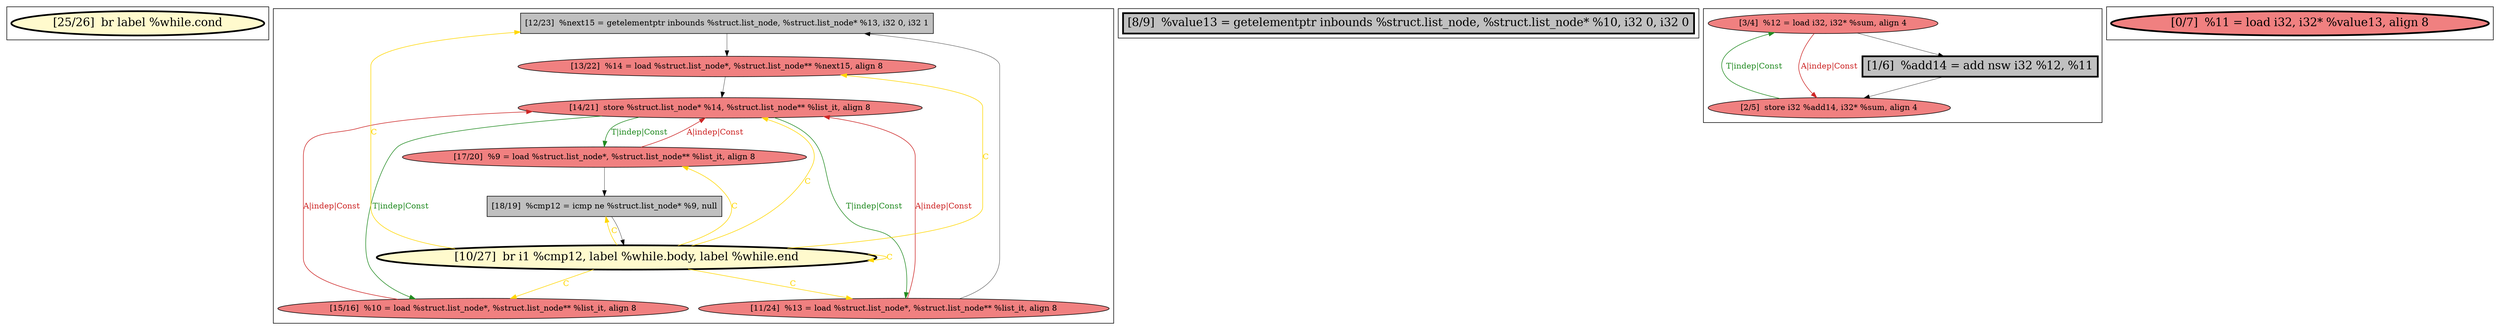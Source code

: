 
digraph G {





subgraph cluster4 {


node831 [penwidth=3.0,fontsize=20,fillcolor=lemonchiffon,label="[25/26]  br label %while.cond",shape=ellipse,style=filled ]



}

subgraph cluster3 {


node830 [fillcolor=grey,label="[12/23]  %next15 = getelementptr inbounds %struct.list_node, %struct.list_node* %13, i32 0, i32 1",shape=rectangle,style=filled ]
node829 [fillcolor=lightcoral,label="[13/22]  %14 = load %struct.list_node*, %struct.list_node** %next15, align 8",shape=ellipse,style=filled ]
node824 [fillcolor=grey,label="[18/19]  %cmp12 = icmp ne %struct.list_node* %9, null",shape=rectangle,style=filled ]
node823 [fillcolor=lightcoral,label="[15/16]  %10 = load %struct.list_node*, %struct.list_node** %list_it, align 8",shape=ellipse,style=filled ]
node827 [fillcolor=lightcoral,label="[14/21]  store %struct.list_node* %14, %struct.list_node** %list_it, align 8",shape=ellipse,style=filled ]
node825 [fillcolor=lightcoral,label="[11/24]  %13 = load %struct.list_node*, %struct.list_node** %list_it, align 8",shape=ellipse,style=filled ]
node828 [fillcolor=lightcoral,label="[17/20]  %9 = load %struct.list_node*, %struct.list_node** %list_it, align 8",shape=ellipse,style=filled ]
node826 [penwidth=3.0,fontsize=20,fillcolor=lemonchiffon,label="[10/27]  br i1 %cmp12, label %while.body, label %while.end",shape=ellipse,style=filled ]

node828->node827 [style=solid,color=firebrick3,label="A|indep|Const",penwidth=1.0,fontcolor=firebrick3 ]
node826->node829 [style=solid,color=gold,label="C",penwidth=1.0,fontcolor=gold ]
node825->node830 [style=solid,color=black,label="",penwidth=0.5,fontcolor=black ]
node826->node830 [style=solid,color=gold,label="C",penwidth=1.0,fontcolor=gold ]
node827->node828 [style=solid,color=forestgreen,label="T|indep|Const",penwidth=1.0,fontcolor=forestgreen ]
node826->node827 [style=solid,color=gold,label="C",penwidth=1.0,fontcolor=gold ]
node826->node823 [style=solid,color=gold,label="C",penwidth=1.0,fontcolor=gold ]
node830->node829 [style=solid,color=black,label="",penwidth=0.5,fontcolor=black ]
node827->node825 [style=solid,color=forestgreen,label="T|indep|Const",penwidth=1.0,fontcolor=forestgreen ]
node827->node823 [style=solid,color=forestgreen,label="T|indep|Const",penwidth=1.0,fontcolor=forestgreen ]
node826->node824 [style=solid,color=gold,label="C",penwidth=1.0,fontcolor=gold ]
node826->node828 [style=solid,color=gold,label="C",penwidth=1.0,fontcolor=gold ]
node826->node826 [style=solid,color=gold,label="C",penwidth=1.0,fontcolor=gold ]
node828->node824 [style=solid,color=black,label="",penwidth=0.5,fontcolor=black ]
node824->node826 [style=solid,color=black,label="",penwidth=0.5,fontcolor=black ]
node829->node827 [style=solid,color=black,label="",penwidth=0.5,fontcolor=black ]
node825->node827 [style=solid,color=firebrick3,label="A|indep|Const",penwidth=1.0,fontcolor=firebrick3 ]
node823->node827 [style=solid,color=firebrick3,label="A|indep|Const",penwidth=1.0,fontcolor=firebrick3 ]
node826->node825 [style=solid,color=gold,label="C",penwidth=1.0,fontcolor=gold ]


}

subgraph cluster2 {


node822 [penwidth=3.0,fontsize=20,fillcolor=grey,label="[8/9]  %value13 = getelementptr inbounds %struct.list_node, %struct.list_node* %10, i32 0, i32 0",shape=rectangle,style=filled ]



}

subgraph cluster0 {


node820 [fillcolor=lightcoral,label="[3/4]  %12 = load i32, i32* %sum, align 4",shape=ellipse,style=filled ]
node818 [fillcolor=lightcoral,label="[2/5]  store i32 %add14, i32* %sum, align 4",shape=ellipse,style=filled ]
node819 [penwidth=3.0,fontsize=20,fillcolor=grey,label="[1/6]  %add14 = add nsw i32 %12, %11",shape=rectangle,style=filled ]

node818->node820 [style=solid,color=forestgreen,label="T|indep|Const",penwidth=1.0,fontcolor=forestgreen ]
node820->node819 [style=solid,color=black,label="",penwidth=0.5,fontcolor=black ]
node819->node818 [style=solid,color=black,label="",penwidth=0.5,fontcolor=black ]
node820->node818 [style=solid,color=firebrick3,label="A|indep|Const",penwidth=1.0,fontcolor=firebrick3 ]


}

subgraph cluster1 {


node821 [penwidth=3.0,fontsize=20,fillcolor=lightcoral,label="[0/7]  %11 = load i32, i32* %value13, align 8",shape=ellipse,style=filled ]



}

}
